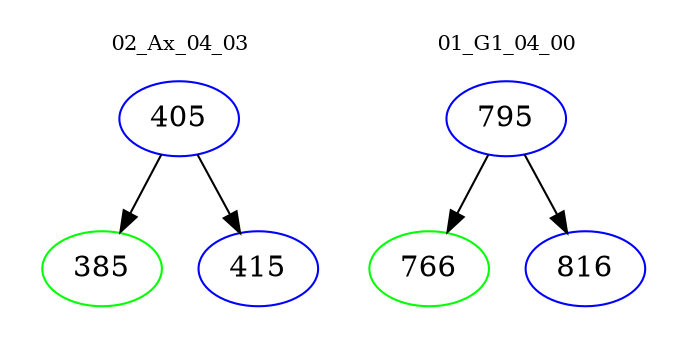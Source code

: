 digraph{
subgraph cluster_0 {
color = white
label = "02_Ax_04_03";
fontsize=10;
T0_405 [label="405", color="blue"]
T0_405 -> T0_385 [color="black"]
T0_385 [label="385", color="green"]
T0_405 -> T0_415 [color="black"]
T0_415 [label="415", color="blue"]
}
subgraph cluster_1 {
color = white
label = "01_G1_04_00";
fontsize=10;
T1_795 [label="795", color="blue"]
T1_795 -> T1_766 [color="black"]
T1_766 [label="766", color="green"]
T1_795 -> T1_816 [color="black"]
T1_816 [label="816", color="blue"]
}
}
